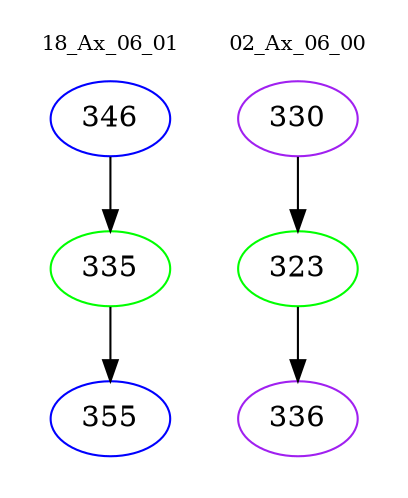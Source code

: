 digraph{
subgraph cluster_0 {
color = white
label = "18_Ax_06_01";
fontsize=10;
T0_346 [label="346", color="blue"]
T0_346 -> T0_335 [color="black"]
T0_335 [label="335", color="green"]
T0_335 -> T0_355 [color="black"]
T0_355 [label="355", color="blue"]
}
subgraph cluster_1 {
color = white
label = "02_Ax_06_00";
fontsize=10;
T1_330 [label="330", color="purple"]
T1_330 -> T1_323 [color="black"]
T1_323 [label="323", color="green"]
T1_323 -> T1_336 [color="black"]
T1_336 [label="336", color="purple"]
}
}

